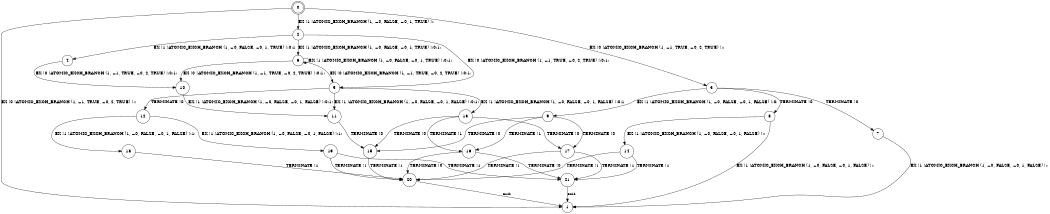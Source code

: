 digraph BCG {
size = "7, 10.5";
center = TRUE;
node [shape = circle];
0 [peripheries = 2];
0 -> 1 [label = "EX !0 !ATOMIC_EXCH_BRANCH (1, +1, TRUE, +0, 2, TRUE) !::"];
0 -> 2 [label = "EX !1 !ATOMIC_EXCH_BRANCH (1, +0, FALSE, +0, 1, TRUE) !::"];
0 -> 3 [label = "EX !0 !ATOMIC_EXCH_BRANCH (1, +1, TRUE, +0, 2, TRUE) !::"];
2 -> 4 [label = "EX !1 !ATOMIC_EXCH_BRANCH (1, +0, FALSE, +0, 1, TRUE) !:0:1:"];
2 -> 5 [label = "EX !0 !ATOMIC_EXCH_BRANCH (1, +1, TRUE, +0, 2, TRUE) !:0:1:"];
2 -> 6 [label = "EX !1 !ATOMIC_EXCH_BRANCH (1, +0, FALSE, +0, 1, TRUE) !:0:1:"];
3 -> 7 [label = "TERMINATE !0"];
3 -> 8 [label = "TERMINATE !0"];
3 -> 9 [label = "EX !1 !ATOMIC_EXCH_BRANCH (1, +0, FALSE, +0, 1, FALSE) !:0:"];
4 -> 10 [label = "EX !0 !ATOMIC_EXCH_BRANCH (1, +1, TRUE, +0, 2, TRUE) !:0:1:"];
5 -> 11 [label = "EX !1 !ATOMIC_EXCH_BRANCH (1, +0, FALSE, +0, 1, FALSE) !:0:1:"];
5 -> 12 [label = "TERMINATE !0"];
5 -> 13 [label = "EX !1 !ATOMIC_EXCH_BRANCH (1, +0, FALSE, +0, 1, FALSE) !:0:1:"];
6 -> 10 [label = "EX !0 !ATOMIC_EXCH_BRANCH (1, +1, TRUE, +0, 2, TRUE) !:0:1:"];
6 -> 5 [label = "EX !0 !ATOMIC_EXCH_BRANCH (1, +1, TRUE, +0, 2, TRUE) !:0:1:"];
6 -> 6 [label = "EX !1 !ATOMIC_EXCH_BRANCH (1, +0, FALSE, +0, 1, TRUE) !:0:1:"];
7 -> 1 [label = "EX !1 !ATOMIC_EXCH_BRANCH (1, +0, FALSE, +0, 1, FALSE) !::"];
8 -> 1 [label = "EX !1 !ATOMIC_EXCH_BRANCH (1, +0, FALSE, +0, 1, FALSE) !::"];
8 -> 14 [label = "EX !1 !ATOMIC_EXCH_BRANCH (1, +0, FALSE, +0, 1, FALSE) !::"];
9 -> 15 [label = "TERMINATE !0"];
9 -> 16 [label = "TERMINATE !1"];
9 -> 17 [label = "TERMINATE !0"];
10 -> 11 [label = "EX !1 !ATOMIC_EXCH_BRANCH (1, +0, FALSE, +0, 1, FALSE) !:0:1:"];
11 -> 15 [label = "TERMINATE !0"];
12 -> 18 [label = "EX !1 !ATOMIC_EXCH_BRANCH (1, +0, FALSE, +0, 1, FALSE) !:1:"];
12 -> 19 [label = "EX !1 !ATOMIC_EXCH_BRANCH (1, +0, FALSE, +0, 1, FALSE) !:1:"];
13 -> 15 [label = "TERMINATE !0"];
13 -> 16 [label = "TERMINATE !1"];
13 -> 17 [label = "TERMINATE !0"];
14 -> 20 [label = "TERMINATE !1"];
14 -> 21 [label = "TERMINATE !1"];
15 -> 20 [label = "TERMINATE !1"];
16 -> 20 [label = "TERMINATE !0"];
16 -> 21 [label = "TERMINATE !0"];
17 -> 20 [label = "TERMINATE !1"];
17 -> 21 [label = "TERMINATE !1"];
18 -> 20 [label = "TERMINATE !1"];
19 -> 20 [label = "TERMINATE !1"];
19 -> 21 [label = "TERMINATE !1"];
20 -> 1 [label = "exit"];
21 -> 1 [label = "exit"];
}
